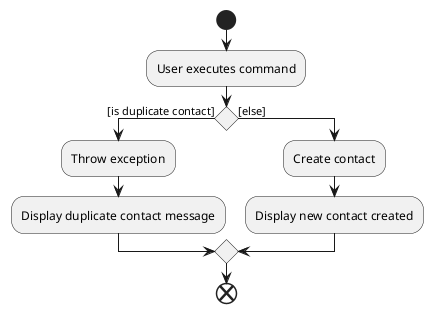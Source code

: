 @startuml
start
:User executes command;

if () then ([is duplicate contact])
    :Throw exception;
    :Display duplicate contact message;
else ([else])
    :Create contact;
    :Display new contact created;
endif
end
@enduml
